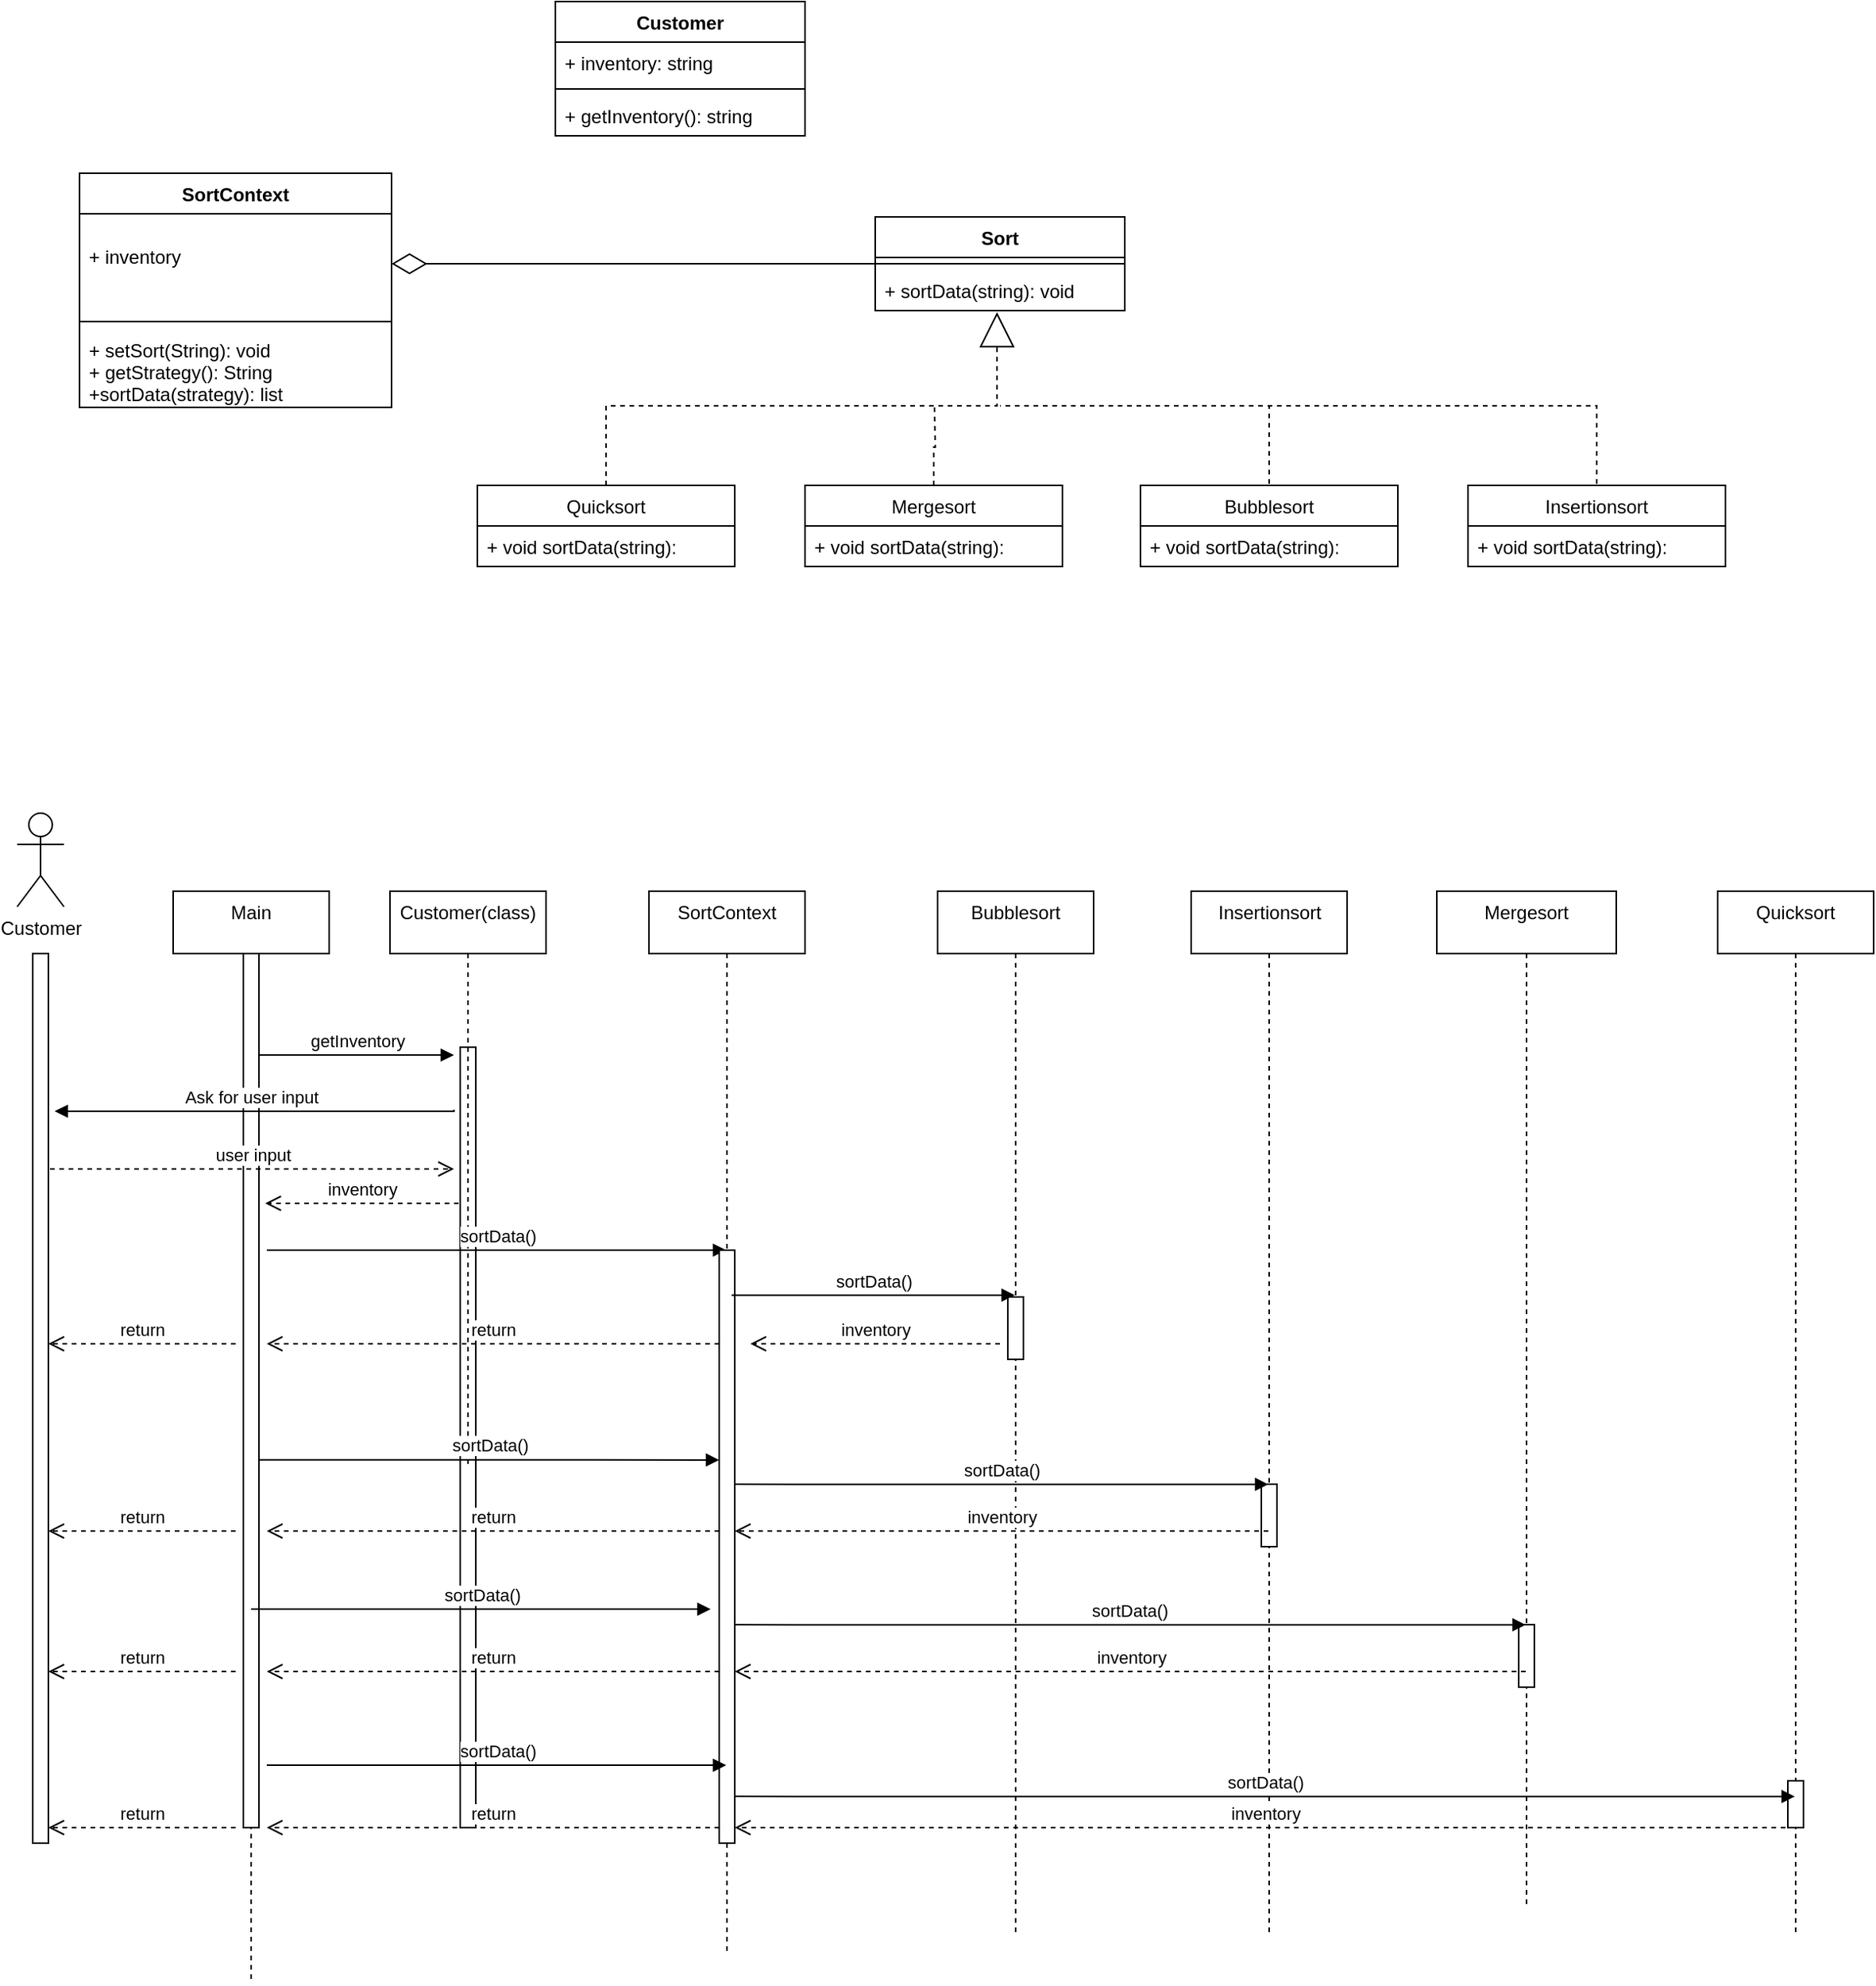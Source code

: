 <mxfile version="15.4.3" type="github" pages="2">
  <diagram id="HXAhsn8VKcw_VkRaz7bE" name="Page-1">
    <mxGraphModel dx="2687" dy="2133" grid="1" gridSize="10" guides="1" tooltips="1" connect="0" arrows="1" fold="1" page="1" pageScale="1" pageWidth="850" pageHeight="1100" math="0" shadow="0">
      <root>
        <mxCell id="0" />
        <mxCell id="1" parent="0" />
        <mxCell id="nOl9snunENzTfeE-55hJ-9" value="" style="html=1;points=[];perimeter=orthogonalPerimeter;align=center;verticalAlign=top;" vertex="1" parent="1">
          <mxGeometry x="274" y="640" width="10" height="500" as="geometry" />
        </mxCell>
        <mxCell id="nOl9snunENzTfeE-55hJ-12" value="Customer(class)" style="shape=umlLifeline;perimeter=lifelinePerimeter;whiteSpace=wrap;html=1;container=1;collapsible=0;recursiveResize=0;outlineConnect=0;align=center;verticalAlign=top;" vertex="1" parent="1">
          <mxGeometry x="229" y="540" width="100" height="370" as="geometry" />
        </mxCell>
        <mxCell id="nOl9snunENzTfeE-55hJ-49" value="sortData()" style="html=1;verticalAlign=bottom;endArrow=block;rounded=0;edgeStyle=orthogonalEdgeStyle;" edge="1" parent="nOl9snunENzTfeE-55hJ-12">
          <mxGeometry width="80" relative="1" as="geometry">
            <mxPoint x="-83.5" y="364.41" as="sourcePoint" />
            <mxPoint x="211.0" y="364.469" as="targetPoint" />
            <Array as="points">
              <mxPoint x="126.5" y="364.41" />
              <mxPoint x="126.5" y="364.41" />
            </Array>
          </mxGeometry>
        </mxCell>
        <mxCell id="n4EBVzArFng8qN9Nk12o-1" value="SortContext" style="swimlane;fontStyle=1;align=center;verticalAlign=top;childLayout=stackLayout;horizontal=1;startSize=26;horizontalStack=0;resizeParent=1;resizeParentMax=0;resizeLast=0;collapsible=1;marginBottom=0;" parent="1" vertex="1">
          <mxGeometry x="30" y="80" width="200" height="150" as="geometry" />
        </mxCell>
        <mxCell id="n4EBVzArFng8qN9Nk12o-2" value="&#xa;+ inventory&#xa;&#xa;&#xa;" style="text;strokeColor=none;fillColor=none;align=left;verticalAlign=top;spacingLeft=4;spacingRight=4;overflow=hidden;rotatable=0;points=[[0,0.5],[1,0.5]];portConstraint=eastwest;" parent="n4EBVzArFng8qN9Nk12o-1" vertex="1">
          <mxGeometry y="26" width="200" height="64" as="geometry" />
        </mxCell>
        <mxCell id="n4EBVzArFng8qN9Nk12o-3" value="" style="line;strokeWidth=1;fillColor=none;align=left;verticalAlign=middle;spacingTop=-1;spacingLeft=3;spacingRight=3;rotatable=0;labelPosition=right;points=[];portConstraint=eastwest;" parent="n4EBVzArFng8qN9Nk12o-1" vertex="1">
          <mxGeometry y="90" width="200" height="10" as="geometry" />
        </mxCell>
        <mxCell id="n4EBVzArFng8qN9Nk12o-4" value="+ setSort(String): void&#xa;+ getStrategy(): String&#xa;+sortData(strategy): list&#xa;" style="text;strokeColor=none;fillColor=none;align=left;verticalAlign=top;spacingLeft=4;spacingRight=4;overflow=hidden;rotatable=0;points=[[0,0.5],[1,0.5]];portConstraint=eastwest;" parent="n4EBVzArFng8qN9Nk12o-1" vertex="1">
          <mxGeometry y="100" width="200" height="50" as="geometry" />
        </mxCell>
        <mxCell id="n4EBVzArFng8qN9Nk12o-10" style="edgeStyle=orthogonalEdgeStyle;rounded=0;orthogonalLoop=1;jettySize=auto;html=1;exitX=0;exitY=0.5;exitDx=0;exitDy=0;entryX=1;entryY=0.5;entryDx=0;entryDy=0;endArrow=diamondThin;endFill=0;strokeWidth=1;endSize=20;" parent="1" source="n4EBVzArFng8qN9Nk12o-6" target="n4EBVzArFng8qN9Nk12o-2" edge="1">
          <mxGeometry relative="1" as="geometry" />
        </mxCell>
        <mxCell id="n4EBVzArFng8qN9Nk12o-6" value="Sort" style="swimlane;fontStyle=1;align=center;verticalAlign=top;childLayout=stackLayout;horizontal=1;startSize=26;horizontalStack=0;resizeParent=1;resizeParentMax=0;resizeLast=0;collapsible=1;marginBottom=0;" parent="1" vertex="1">
          <mxGeometry x="540" y="108" width="160" height="60" as="geometry" />
        </mxCell>
        <mxCell id="n4EBVzArFng8qN9Nk12o-8" value="" style="line;strokeWidth=1;fillColor=none;align=left;verticalAlign=middle;spacingTop=-1;spacingLeft=3;spacingRight=3;rotatable=0;labelPosition=right;points=[];portConstraint=eastwest;" parent="n4EBVzArFng8qN9Nk12o-6" vertex="1">
          <mxGeometry y="26" width="160" height="8" as="geometry" />
        </mxCell>
        <mxCell id="n4EBVzArFng8qN9Nk12o-9" value="+ sortData(string): void" style="text;strokeColor=none;fillColor=none;align=left;verticalAlign=top;spacingLeft=4;spacingRight=4;overflow=hidden;rotatable=0;points=[[0,0.5],[1,0.5]];portConstraint=eastwest;" parent="n4EBVzArFng8qN9Nk12o-6" vertex="1">
          <mxGeometry y="34" width="160" height="26" as="geometry" />
        </mxCell>
        <mxCell id="n4EBVzArFng8qN9Nk12o-21" style="edgeStyle=orthogonalEdgeStyle;rounded=0;orthogonalLoop=1;jettySize=auto;html=1;exitX=0.5;exitY=0;exitDx=0;exitDy=0;entryX=0.488;entryY=1.038;entryDx=0;entryDy=0;entryPerimeter=0;endArrow=block;endFill=0;endSize=20;strokeWidth=1;dashed=1;" parent="1" source="n4EBVzArFng8qN9Nk12o-11" target="n4EBVzArFng8qN9Nk12o-9" edge="1">
          <mxGeometry relative="1" as="geometry" />
        </mxCell>
        <mxCell id="n4EBVzArFng8qN9Nk12o-11" value="Quicksort" style="swimlane;fontStyle=0;childLayout=stackLayout;horizontal=1;startSize=26;fillColor=none;horizontalStack=0;resizeParent=1;resizeParentMax=0;resizeLast=0;collapsible=1;marginBottom=0;" parent="1" vertex="1">
          <mxGeometry x="285" y="280" width="165" height="52" as="geometry" />
        </mxCell>
        <mxCell id="n4EBVzArFng8qN9Nk12o-12" value="+ void sortData(string): " style="text;strokeColor=none;fillColor=none;align=left;verticalAlign=top;spacingLeft=4;spacingRight=4;overflow=hidden;rotatable=0;points=[[0,0.5],[1,0.5]];portConstraint=eastwest;" parent="n4EBVzArFng8qN9Nk12o-11" vertex="1">
          <mxGeometry y="26" width="165" height="26" as="geometry" />
        </mxCell>
        <mxCell id="n4EBVzArFng8qN9Nk12o-23" style="edgeStyle=orthogonalEdgeStyle;rounded=0;orthogonalLoop=1;jettySize=auto;html=1;exitX=0.5;exitY=0;exitDx=0;exitDy=0;dashed=1;endArrow=none;endFill=0;endSize=20;strokeWidth=1;" parent="1" source="n4EBVzArFng8qN9Nk12o-15" edge="1">
          <mxGeometry relative="1" as="geometry">
            <mxPoint x="578" y="230" as="targetPoint" />
          </mxGeometry>
        </mxCell>
        <mxCell id="n4EBVzArFng8qN9Nk12o-15" value="Mergesort" style="swimlane;fontStyle=0;childLayout=stackLayout;horizontal=1;startSize=26;fillColor=none;horizontalStack=0;resizeParent=1;resizeParentMax=0;resizeLast=0;collapsible=1;marginBottom=0;" parent="1" vertex="1">
          <mxGeometry x="495" y="280" width="165" height="52" as="geometry" />
        </mxCell>
        <mxCell id="n4EBVzArFng8qN9Nk12o-16" value="+ void sortData(string):" style="text;strokeColor=none;fillColor=none;align=left;verticalAlign=top;spacingLeft=4;spacingRight=4;overflow=hidden;rotatable=0;points=[[0,0.5],[1,0.5]];portConstraint=eastwest;" parent="n4EBVzArFng8qN9Nk12o-15" vertex="1">
          <mxGeometry y="26" width="165" height="26" as="geometry" />
        </mxCell>
        <mxCell id="n4EBVzArFng8qN9Nk12o-27" style="edgeStyle=orthogonalEdgeStyle;rounded=0;orthogonalLoop=1;jettySize=auto;html=1;exitX=0.5;exitY=0;exitDx=0;exitDy=0;dashed=1;endArrow=none;endFill=0;endSize=20;strokeWidth=1;" parent="1" edge="1">
          <mxGeometry relative="1" as="geometry">
            <mxPoint x="790" y="229" as="targetPoint" />
            <mxPoint x="1002.5" y="279" as="sourcePoint" />
            <Array as="points">
              <mxPoint x="1003" y="229" />
            </Array>
          </mxGeometry>
        </mxCell>
        <mxCell id="n4EBVzArFng8qN9Nk12o-17" value="Insertionsort" style="swimlane;fontStyle=0;childLayout=stackLayout;horizontal=1;startSize=26;fillColor=none;horizontalStack=0;resizeParent=1;resizeParentMax=0;resizeLast=0;collapsible=1;marginBottom=0;" parent="1" vertex="1">
          <mxGeometry x="920" y="280" width="165" height="52" as="geometry" />
        </mxCell>
        <mxCell id="n4EBVzArFng8qN9Nk12o-18" value="+ void sortData(string):" style="text;strokeColor=none;fillColor=none;align=left;verticalAlign=top;spacingLeft=4;spacingRight=4;overflow=hidden;rotatable=0;points=[[0,0.5],[1,0.5]];portConstraint=eastwest;" parent="n4EBVzArFng8qN9Nk12o-17" vertex="1">
          <mxGeometry y="26" width="165" height="26" as="geometry" />
        </mxCell>
        <mxCell id="n4EBVzArFng8qN9Nk12o-24" style="edgeStyle=orthogonalEdgeStyle;rounded=0;orthogonalLoop=1;jettySize=auto;html=1;exitX=0.5;exitY=0;exitDx=0;exitDy=0;dashed=1;endArrow=none;endFill=0;endSize=20;strokeWidth=1;" parent="1" edge="1">
          <mxGeometry relative="1" as="geometry">
            <mxPoint x="620" y="229" as="targetPoint" />
            <mxPoint x="792.5" y="279" as="sourcePoint" />
            <Array as="points">
              <mxPoint x="793" y="229" />
            </Array>
          </mxGeometry>
        </mxCell>
        <mxCell id="n4EBVzArFng8qN9Nk12o-19" value="Bubblesort" style="swimlane;fontStyle=0;childLayout=stackLayout;horizontal=1;startSize=26;fillColor=none;horizontalStack=0;resizeParent=1;resizeParentMax=0;resizeLast=0;collapsible=1;marginBottom=0;" parent="1" vertex="1">
          <mxGeometry x="710" y="280" width="165" height="52" as="geometry" />
        </mxCell>
        <mxCell id="n4EBVzArFng8qN9Nk12o-20" value="+ void sortData(string):" style="text;strokeColor=none;fillColor=none;align=left;verticalAlign=top;spacingLeft=4;spacingRight=4;overflow=hidden;rotatable=0;points=[[0,0.5],[1,0.5]];portConstraint=eastwest;" parent="n4EBVzArFng8qN9Nk12o-19" vertex="1">
          <mxGeometry y="26" width="165" height="26" as="geometry" />
        </mxCell>
        <mxCell id="nOl9snunENzTfeE-55hJ-1" value="Customer" style="swimlane;fontStyle=1;align=center;verticalAlign=top;childLayout=stackLayout;horizontal=1;startSize=26;horizontalStack=0;resizeParent=1;resizeParentMax=0;resizeLast=0;collapsible=1;marginBottom=0;" vertex="1" parent="1">
          <mxGeometry x="335" y="-30" width="160" height="86" as="geometry" />
        </mxCell>
        <mxCell id="nOl9snunENzTfeE-55hJ-2" value="+ inventory: string" style="text;strokeColor=none;fillColor=none;align=left;verticalAlign=top;spacingLeft=4;spacingRight=4;overflow=hidden;rotatable=0;points=[[0,0.5],[1,0.5]];portConstraint=eastwest;" vertex="1" parent="nOl9snunENzTfeE-55hJ-1">
          <mxGeometry y="26" width="160" height="26" as="geometry" />
        </mxCell>
        <mxCell id="nOl9snunENzTfeE-55hJ-3" value="" style="line;strokeWidth=1;fillColor=none;align=left;verticalAlign=middle;spacingTop=-1;spacingLeft=3;spacingRight=3;rotatable=0;labelPosition=right;points=[];portConstraint=eastwest;" vertex="1" parent="nOl9snunENzTfeE-55hJ-1">
          <mxGeometry y="52" width="160" height="8" as="geometry" />
        </mxCell>
        <mxCell id="nOl9snunENzTfeE-55hJ-4" value="+ getInventory(): string" style="text;strokeColor=none;fillColor=none;align=left;verticalAlign=top;spacingLeft=4;spacingRight=4;overflow=hidden;rotatable=0;points=[[0,0.5],[1,0.5]];portConstraint=eastwest;" vertex="1" parent="nOl9snunENzTfeE-55hJ-1">
          <mxGeometry y="60" width="160" height="26" as="geometry" />
        </mxCell>
        <mxCell id="nOl9snunENzTfeE-55hJ-13" value="Main" style="shape=umlLifeline;perimeter=lifelinePerimeter;whiteSpace=wrap;html=1;container=1;collapsible=0;recursiveResize=0;outlineConnect=0;align=center;verticalAlign=top;" vertex="1" parent="1">
          <mxGeometry x="90" y="540" width="100" height="700" as="geometry" />
        </mxCell>
        <mxCell id="nOl9snunENzTfeE-55hJ-14" value="" style="html=1;points=[];perimeter=orthogonalPerimeter;align=center;verticalAlign=top;" vertex="1" parent="nOl9snunENzTfeE-55hJ-13">
          <mxGeometry x="45" y="40" width="10" height="560" as="geometry" />
        </mxCell>
        <mxCell id="nOl9snunENzTfeE-55hJ-27" value="sortData()" style="html=1;verticalAlign=bottom;endArrow=block;rounded=0;edgeStyle=orthogonalEdgeStyle;" edge="1" parent="nOl9snunENzTfeE-55hJ-13" target="nOl9snunENzTfeE-55hJ-26">
          <mxGeometry width="80" relative="1" as="geometry">
            <mxPoint x="60" y="230" as="sourcePoint" />
            <mxPoint x="140" y="230" as="targetPoint" />
            <Array as="points">
              <mxPoint x="270" y="230" />
              <mxPoint x="270" y="230" />
            </Array>
          </mxGeometry>
        </mxCell>
        <mxCell id="nOl9snunENzTfeE-55hJ-17" value="getInventory" style="html=1;verticalAlign=bottom;endArrow=block;rounded=0;edgeStyle=orthogonalEdgeStyle;" edge="1" parent="1">
          <mxGeometry width="80" relative="1" as="geometry">
            <mxPoint x="145" y="645" as="sourcePoint" />
            <mxPoint x="270" y="645" as="targetPoint" />
            <Array as="points">
              <mxPoint x="145" y="645" />
              <mxPoint x="210" y="645" />
            </Array>
          </mxGeometry>
        </mxCell>
        <mxCell id="nOl9snunENzTfeE-55hJ-19" value="Customer" style="shape=umlActor;verticalLabelPosition=bottom;verticalAlign=top;html=1;" vertex="1" parent="1">
          <mxGeometry x="-10" y="490" width="30" height="60" as="geometry" />
        </mxCell>
        <mxCell id="nOl9snunENzTfeE-55hJ-21" value="" style="html=1;points=[];perimeter=orthogonalPerimeter;align=center;verticalAlign=top;" vertex="1" parent="1">
          <mxGeometry y="580" width="10" height="570" as="geometry" />
        </mxCell>
        <mxCell id="nOl9snunENzTfeE-55hJ-22" value="Ask for user input" style="html=1;verticalAlign=bottom;endArrow=block;rounded=0;edgeStyle=orthogonalEdgeStyle;" edge="1" parent="1">
          <mxGeometry x="0.02" width="80" relative="1" as="geometry">
            <mxPoint x="270" y="680" as="sourcePoint" />
            <mxPoint x="14" y="681" as="targetPoint" />
            <Array as="points">
              <mxPoint x="270" y="681" />
              <mxPoint x="14" y="681" />
            </Array>
            <mxPoint as="offset" />
          </mxGeometry>
        </mxCell>
        <mxCell id="nOl9snunENzTfeE-55hJ-23" value="user input" style="html=1;verticalAlign=bottom;endArrow=open;dashed=1;endSize=8;rounded=0;edgeStyle=orthogonalEdgeStyle;" edge="1" parent="1">
          <mxGeometry relative="1" as="geometry">
            <mxPoint x="11" y="718" as="sourcePoint" />
            <mxPoint x="270" y="718" as="targetPoint" />
            <Array as="points">
              <mxPoint x="11" y="718" />
            </Array>
          </mxGeometry>
        </mxCell>
        <mxCell id="nOl9snunENzTfeE-55hJ-25" value="inventory" style="html=1;verticalAlign=bottom;endArrow=open;dashed=1;endSize=8;rounded=0;edgeStyle=orthogonalEdgeStyle;" edge="1" parent="1">
          <mxGeometry relative="1" as="geometry">
            <mxPoint x="273" y="740" as="sourcePoint" />
            <mxPoint x="149" y="740" as="targetPoint" />
            <Array as="points">
              <mxPoint x="273" y="740" />
              <mxPoint x="149" y="740" />
            </Array>
          </mxGeometry>
        </mxCell>
        <mxCell id="nOl9snunENzTfeE-55hJ-26" value="SortContext" style="shape=umlLifeline;perimeter=lifelinePerimeter;whiteSpace=wrap;html=1;container=1;collapsible=0;recursiveResize=0;outlineConnect=0;align=center;verticalAlign=top;" vertex="1" parent="1">
          <mxGeometry x="395" y="540" width="100" height="680" as="geometry" />
        </mxCell>
        <mxCell id="nOl9snunENzTfeE-55hJ-28" value="" style="html=1;points=[];perimeter=orthogonalPerimeter;align=center;verticalAlign=top;" vertex="1" parent="nOl9snunENzTfeE-55hJ-26">
          <mxGeometry x="45" y="230" width="10" height="380" as="geometry" />
        </mxCell>
        <mxCell id="nOl9snunENzTfeE-55hJ-40" value="inventory" style="html=1;verticalAlign=bottom;endArrow=open;dashed=1;endSize=8;rounded=0;edgeStyle=orthogonalEdgeStyle;" edge="1" parent="nOl9snunENzTfeE-55hJ-26">
          <mxGeometry relative="1" as="geometry">
            <mxPoint x="225" y="290" as="sourcePoint" />
            <mxPoint x="65" y="290" as="targetPoint" />
          </mxGeometry>
        </mxCell>
        <mxCell id="nOl9snunENzTfeE-55hJ-29" value="Quicksort" style="shape=umlLifeline;perimeter=lifelinePerimeter;whiteSpace=wrap;html=1;container=1;collapsible=0;recursiveResize=0;outlineConnect=0;align=center;verticalAlign=top;" vertex="1" parent="1">
          <mxGeometry x="1080" y="540" width="100" height="670" as="geometry" />
        </mxCell>
        <mxCell id="nOl9snunENzTfeE-55hJ-38" value="" style="html=1;points=[];perimeter=orthogonalPerimeter;align=center;verticalAlign=top;" vertex="1" parent="nOl9snunENzTfeE-55hJ-29">
          <mxGeometry x="45" y="570" width="10" height="30" as="geometry" />
        </mxCell>
        <mxCell id="nOl9snunENzTfeE-55hJ-30" value="Bubblesort" style="shape=umlLifeline;perimeter=lifelinePerimeter;whiteSpace=wrap;html=1;container=1;collapsible=0;recursiveResize=0;outlineConnect=0;align=center;verticalAlign=top;" vertex="1" parent="1">
          <mxGeometry x="580" y="540" width="100" height="670" as="geometry" />
        </mxCell>
        <mxCell id="nOl9snunENzTfeE-55hJ-35" value="" style="html=1;points=[];perimeter=orthogonalPerimeter;align=center;verticalAlign=top;" vertex="1" parent="nOl9snunENzTfeE-55hJ-30">
          <mxGeometry x="45" y="260" width="10" height="40" as="geometry" />
        </mxCell>
        <mxCell id="nOl9snunENzTfeE-55hJ-39" value="sortData()" style="html=1;verticalAlign=bottom;endArrow=block;rounded=0;edgeStyle=orthogonalEdgeStyle;" edge="1" parent="nOl9snunENzTfeE-55hJ-30" target="nOl9snunENzTfeE-55hJ-30">
          <mxGeometry width="80" relative="1" as="geometry">
            <mxPoint x="-132" y="258.82" as="sourcePoint" />
            <mxPoint x="40" y="259" as="targetPoint" />
            <Array as="points">
              <mxPoint y="259" />
              <mxPoint y="259" />
            </Array>
          </mxGeometry>
        </mxCell>
        <mxCell id="nOl9snunENzTfeE-55hJ-32" value="Mergesort" style="shape=umlLifeline;perimeter=lifelinePerimeter;whiteSpace=wrap;html=1;container=1;collapsible=0;recursiveResize=0;outlineConnect=0;align=center;verticalAlign=top;" vertex="1" parent="1">
          <mxGeometry x="900" y="540" width="115" height="650" as="geometry" />
        </mxCell>
        <mxCell id="nOl9snunENzTfeE-55hJ-37" value="" style="html=1;points=[];perimeter=orthogonalPerimeter;align=center;verticalAlign=top;" vertex="1" parent="nOl9snunENzTfeE-55hJ-32">
          <mxGeometry x="52.5" y="470" width="10" height="40" as="geometry" />
        </mxCell>
        <mxCell id="nOl9snunENzTfeE-55hJ-31" value="Insertionsort" style="shape=umlLifeline;perimeter=lifelinePerimeter;whiteSpace=wrap;html=1;container=1;collapsible=0;recursiveResize=0;outlineConnect=0;align=center;verticalAlign=top;" vertex="1" parent="1">
          <mxGeometry x="742.5" y="540" width="100" height="670" as="geometry" />
        </mxCell>
        <mxCell id="nOl9snunENzTfeE-55hJ-36" value="" style="html=1;points=[];perimeter=orthogonalPerimeter;align=center;verticalAlign=top;" vertex="1" parent="nOl9snunENzTfeE-55hJ-31">
          <mxGeometry x="45" y="380" width="10" height="40" as="geometry" />
        </mxCell>
        <mxCell id="nOl9snunENzTfeE-55hJ-43" value="return" style="html=1;verticalAlign=bottom;endArrow=open;dashed=1;endSize=8;rounded=0;edgeStyle=orthogonalEdgeStyle;" edge="1" parent="1">
          <mxGeometry relative="1" as="geometry">
            <mxPoint x="440" y="830" as="sourcePoint" />
            <mxPoint x="150" y="830" as="targetPoint" />
            <Array as="points">
              <mxPoint x="230" y="830" />
              <mxPoint x="230" y="830" />
            </Array>
          </mxGeometry>
        </mxCell>
        <mxCell id="nOl9snunENzTfeE-55hJ-45" value="return" style="html=1;verticalAlign=bottom;endArrow=open;dashed=1;endSize=8;rounded=0;edgeStyle=orthogonalEdgeStyle;" edge="1" parent="1">
          <mxGeometry relative="1" as="geometry">
            <mxPoint x="130" y="830" as="sourcePoint" />
            <mxPoint x="10" y="830" as="targetPoint" />
            <Array as="points">
              <mxPoint x="20" y="830" />
              <mxPoint x="20" y="830" />
            </Array>
          </mxGeometry>
        </mxCell>
        <mxCell id="nOl9snunENzTfeE-55hJ-50" value="sortData()" style="html=1;verticalAlign=bottom;endArrow=block;rounded=0;edgeStyle=orthogonalEdgeStyle;" edge="1" parent="1">
          <mxGeometry width="80" relative="1" as="geometry">
            <mxPoint x="140" y="1000" as="sourcePoint" />
            <mxPoint x="434.5" y="1000.059" as="targetPoint" />
            <Array as="points">
              <mxPoint x="350" y="1000" />
              <mxPoint x="350" y="1000" />
            </Array>
          </mxGeometry>
        </mxCell>
        <mxCell id="nOl9snunENzTfeE-55hJ-51" value="sortData()" style="html=1;verticalAlign=bottom;endArrow=block;rounded=0;edgeStyle=orthogonalEdgeStyle;" edge="1" parent="1">
          <mxGeometry width="80" relative="1" as="geometry">
            <mxPoint x="150" y="1100" as="sourcePoint" />
            <mxPoint x="444.5" y="1100.059" as="targetPoint" />
            <Array as="points">
              <mxPoint x="360" y="1100" />
              <mxPoint x="360" y="1100" />
            </Array>
          </mxGeometry>
        </mxCell>
        <mxCell id="nOl9snunENzTfeE-55hJ-52" value="sortData()" style="html=1;verticalAlign=bottom;endArrow=block;rounded=0;edgeStyle=orthogonalEdgeStyle;" edge="1" parent="1" target="nOl9snunENzTfeE-55hJ-31">
          <mxGeometry width="80" relative="1" as="geometry">
            <mxPoint x="450" y="920.06" as="sourcePoint" />
            <mxPoint x="631.5" y="920.06" as="targetPoint" />
            <Array as="points">
              <mxPoint x="700" y="920" />
              <mxPoint x="700" y="920" />
            </Array>
          </mxGeometry>
        </mxCell>
        <mxCell id="nOl9snunENzTfeE-55hJ-53" value="sortData()" style="html=1;verticalAlign=bottom;endArrow=block;rounded=0;edgeStyle=orthogonalEdgeStyle;" edge="1" parent="1" target="nOl9snunENzTfeE-55hJ-32">
          <mxGeometry width="80" relative="1" as="geometry">
            <mxPoint x="450" y="1010.06" as="sourcePoint" />
            <mxPoint x="631.5" y="1010.06" as="targetPoint" />
            <Array as="points">
              <mxPoint x="810" y="1010" />
              <mxPoint x="810" y="1010" />
            </Array>
          </mxGeometry>
        </mxCell>
        <mxCell id="nOl9snunENzTfeE-55hJ-54" value="sortData()" style="html=1;verticalAlign=bottom;endArrow=block;rounded=0;edgeStyle=orthogonalEdgeStyle;" edge="1" parent="1" target="nOl9snunENzTfeE-55hJ-29">
          <mxGeometry width="80" relative="1" as="geometry">
            <mxPoint x="450" y="1120.06" as="sourcePoint" />
            <mxPoint x="631.5" y="1120.06" as="targetPoint" />
            <Array as="points">
              <mxPoint x="920" y="1120" />
              <mxPoint x="920" y="1120" />
            </Array>
          </mxGeometry>
        </mxCell>
        <mxCell id="nOl9snunENzTfeE-55hJ-55" value="inventory" style="html=1;verticalAlign=bottom;endArrow=open;dashed=1;endSize=8;rounded=0;edgeStyle=orthogonalEdgeStyle;" edge="1" parent="1" source="nOl9snunENzTfeE-55hJ-31">
          <mxGeometry relative="1" as="geometry">
            <mxPoint x="610" y="950" as="sourcePoint" />
            <mxPoint x="450" y="950" as="targetPoint" />
            <Array as="points">
              <mxPoint x="690" y="950" />
              <mxPoint x="690" y="950" />
            </Array>
          </mxGeometry>
        </mxCell>
        <mxCell id="nOl9snunENzTfeE-55hJ-56" value="inventory" style="html=1;verticalAlign=bottom;endArrow=open;dashed=1;endSize=8;rounded=0;edgeStyle=orthogonalEdgeStyle;" edge="1" parent="1" source="nOl9snunENzTfeE-55hJ-32">
          <mxGeometry relative="1" as="geometry">
            <mxPoint x="610" y="1040" as="sourcePoint" />
            <mxPoint x="450" y="1040" as="targetPoint" />
            <Array as="points">
              <mxPoint x="820" y="1040" />
              <mxPoint x="820" y="1040" />
            </Array>
          </mxGeometry>
        </mxCell>
        <mxCell id="nOl9snunENzTfeE-55hJ-57" value="inventory" style="html=1;verticalAlign=bottom;endArrow=open;dashed=1;endSize=8;rounded=0;edgeStyle=orthogonalEdgeStyle;" edge="1" parent="1" source="nOl9snunENzTfeE-55hJ-29">
          <mxGeometry relative="1" as="geometry">
            <mxPoint x="610" y="1140" as="sourcePoint" />
            <mxPoint x="450" y="1140" as="targetPoint" />
            <Array as="points">
              <mxPoint x="960" y="1140" />
              <mxPoint x="960" y="1140" />
            </Array>
          </mxGeometry>
        </mxCell>
        <mxCell id="nOl9snunENzTfeE-55hJ-58" value="return" style="html=1;verticalAlign=bottom;endArrow=open;dashed=1;endSize=8;rounded=0;edgeStyle=orthogonalEdgeStyle;" edge="1" parent="1">
          <mxGeometry relative="1" as="geometry">
            <mxPoint x="440" y="950" as="sourcePoint" />
            <mxPoint x="150" y="950" as="targetPoint" />
            <Array as="points">
              <mxPoint x="230" y="950" />
              <mxPoint x="230" y="950" />
            </Array>
          </mxGeometry>
        </mxCell>
        <mxCell id="nOl9snunENzTfeE-55hJ-59" value="return" style="html=1;verticalAlign=bottom;endArrow=open;dashed=1;endSize=8;rounded=0;edgeStyle=orthogonalEdgeStyle;" edge="1" parent="1">
          <mxGeometry relative="1" as="geometry">
            <mxPoint x="130" y="950" as="sourcePoint" />
            <mxPoint x="10" y="950" as="targetPoint" />
            <Array as="points">
              <mxPoint x="20" y="950" />
              <mxPoint x="20" y="950" />
            </Array>
          </mxGeometry>
        </mxCell>
        <mxCell id="nOl9snunENzTfeE-55hJ-60" value="return" style="html=1;verticalAlign=bottom;endArrow=open;dashed=1;endSize=8;rounded=0;edgeStyle=orthogonalEdgeStyle;" edge="1" parent="1">
          <mxGeometry relative="1" as="geometry">
            <mxPoint x="440" y="1040" as="sourcePoint" />
            <mxPoint x="150" y="1040" as="targetPoint" />
            <Array as="points">
              <mxPoint x="230" y="1040" />
              <mxPoint x="230" y="1040" />
            </Array>
          </mxGeometry>
        </mxCell>
        <mxCell id="nOl9snunENzTfeE-55hJ-61" value="return" style="html=1;verticalAlign=bottom;endArrow=open;dashed=1;endSize=8;rounded=0;edgeStyle=orthogonalEdgeStyle;" edge="1" parent="1">
          <mxGeometry relative="1" as="geometry">
            <mxPoint x="130" y="1040" as="sourcePoint" />
            <mxPoint x="10" y="1040" as="targetPoint" />
            <Array as="points">
              <mxPoint x="20" y="1040" />
              <mxPoint x="20" y="1040" />
            </Array>
          </mxGeometry>
        </mxCell>
        <mxCell id="nOl9snunENzTfeE-55hJ-62" value="return" style="html=1;verticalAlign=bottom;endArrow=open;dashed=1;endSize=8;rounded=0;edgeStyle=orthogonalEdgeStyle;" edge="1" parent="1">
          <mxGeometry relative="1" as="geometry">
            <mxPoint x="440" y="1140" as="sourcePoint" />
            <mxPoint x="150" y="1140" as="targetPoint" />
            <Array as="points">
              <mxPoint x="230" y="1140" />
              <mxPoint x="230" y="1140" />
            </Array>
          </mxGeometry>
        </mxCell>
        <mxCell id="nOl9snunENzTfeE-55hJ-63" value="return" style="html=1;verticalAlign=bottom;endArrow=open;dashed=1;endSize=8;rounded=0;edgeStyle=orthogonalEdgeStyle;" edge="1" parent="1">
          <mxGeometry relative="1" as="geometry">
            <mxPoint x="130" y="1140" as="sourcePoint" />
            <mxPoint x="10" y="1140" as="targetPoint" />
            <Array as="points">
              <mxPoint x="20" y="1140" />
              <mxPoint x="20" y="1140" />
            </Array>
          </mxGeometry>
        </mxCell>
      </root>
    </mxGraphModel>
  </diagram>
  <diagram id="WfjeEx2tkpJUp6pNoMjD" name="Page-2">
    <mxGraphModel dx="782" dy="420" grid="1" gridSize="10" guides="1" tooltips="1" connect="1" arrows="1" fold="1" page="1" pageScale="1" pageWidth="850" pageHeight="1100" math="0" shadow="0">
      <root>
        <mxCell id="mZHpoQuEM-g_tLmblByD-0" />
        <mxCell id="mZHpoQuEM-g_tLmblByD-1" parent="mZHpoQuEM-g_tLmblByD-0" />
        <mxCell id="mZHpoQuEM-g_tLmblByD-2" value="" style="html=1;points=[];perimeter=orthogonalPerimeter;" vertex="1" parent="mZHpoQuEM-g_tLmblByD-1">
          <mxGeometry x="120" y="80" width="10" height="340" as="geometry" />
        </mxCell>
      </root>
    </mxGraphModel>
  </diagram>
</mxfile>
